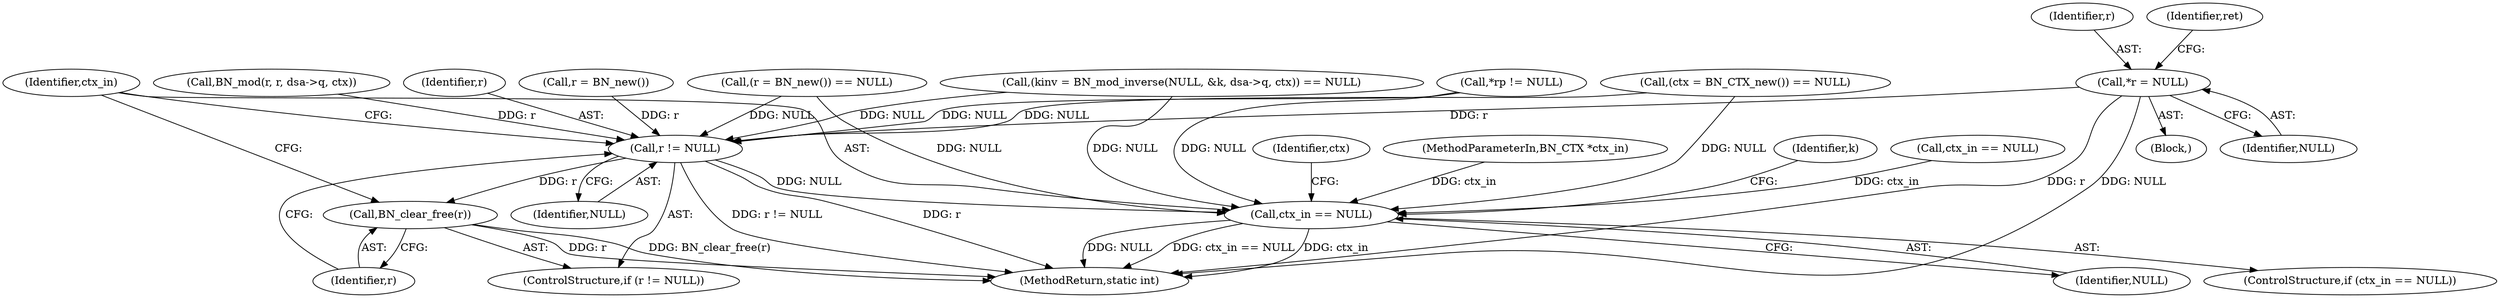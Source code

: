 digraph "0_openssl_43e6a58d4991a451daf4891ff05a48735df871ac@pointer" {
"1000120" [label="(Call,*r = NULL)"];
"1000391" [label="(Call,r != NULL)"];
"1000394" [label="(Call,BN_clear_free(r))"];
"1000397" [label="(Call,ctx_in == NULL)"];
"1000395" [label="(Identifier,r)"];
"1000121" [label="(Identifier,r)"];
"1000368" [label="(Call,*rp != NULL)"];
"1000416" [label="(MethodReturn,static int)"];
"1000181" [label="(Call,r = BN_new())"];
"1000401" [label="(Identifier,ctx)"];
"1000330" [label="(Call,BN_mod(r, r, dsa->q, ctx))"];
"1000122" [label="(Identifier,NULL)"];
"1000127" [label="(Identifier,ret)"];
"1000396" [label="(ControlStructure,if (ctx_in == NULL))"];
"1000394" [label="(Call,BN_clear_free(r))"];
"1000107" [label="(MethodParameterIn,BN_CTX *ctx_in)"];
"1000397" [label="(Call,ctx_in == NULL)"];
"1000399" [label="(Identifier,NULL)"];
"1000404" [label="(Identifier,k)"];
"1000169" [label="(Call,(ctx = BN_CTX_new()) == NULL)"];
"1000398" [label="(Identifier,ctx_in)"];
"1000120" [label="(Call,*r = NULL)"];
"1000390" [label="(ControlStructure,if (r != NULL))"];
"1000393" [label="(Identifier,NULL)"];
"1000392" [label="(Identifier,r)"];
"1000180" [label="(Call,(r = BN_new()) == NULL)"];
"1000164" [label="(Call,ctx_in == NULL)"];
"1000339" [label="(Call,(kinv = BN_mod_inverse(NULL, &k, dsa->q, ctx)) == NULL)"];
"1000391" [label="(Call,r != NULL)"];
"1000110" [label="(Block,)"];
"1000120" -> "1000110"  [label="AST: "];
"1000120" -> "1000122"  [label="CFG: "];
"1000121" -> "1000120"  [label="AST: "];
"1000122" -> "1000120"  [label="AST: "];
"1000127" -> "1000120"  [label="CFG: "];
"1000120" -> "1000416"  [label="DDG: r"];
"1000120" -> "1000416"  [label="DDG: NULL"];
"1000120" -> "1000391"  [label="DDG: r"];
"1000391" -> "1000390"  [label="AST: "];
"1000391" -> "1000393"  [label="CFG: "];
"1000392" -> "1000391"  [label="AST: "];
"1000393" -> "1000391"  [label="AST: "];
"1000395" -> "1000391"  [label="CFG: "];
"1000398" -> "1000391"  [label="CFG: "];
"1000391" -> "1000416"  [label="DDG: r"];
"1000391" -> "1000416"  [label="DDG: r != NULL"];
"1000181" -> "1000391"  [label="DDG: r"];
"1000330" -> "1000391"  [label="DDG: r"];
"1000180" -> "1000391"  [label="DDG: NULL"];
"1000339" -> "1000391"  [label="DDG: NULL"];
"1000169" -> "1000391"  [label="DDG: NULL"];
"1000368" -> "1000391"  [label="DDG: NULL"];
"1000391" -> "1000394"  [label="DDG: r"];
"1000391" -> "1000397"  [label="DDG: NULL"];
"1000394" -> "1000390"  [label="AST: "];
"1000394" -> "1000395"  [label="CFG: "];
"1000395" -> "1000394"  [label="AST: "];
"1000398" -> "1000394"  [label="CFG: "];
"1000394" -> "1000416"  [label="DDG: BN_clear_free(r)"];
"1000394" -> "1000416"  [label="DDG: r"];
"1000397" -> "1000396"  [label="AST: "];
"1000397" -> "1000399"  [label="CFG: "];
"1000398" -> "1000397"  [label="AST: "];
"1000399" -> "1000397"  [label="AST: "];
"1000401" -> "1000397"  [label="CFG: "];
"1000404" -> "1000397"  [label="CFG: "];
"1000397" -> "1000416"  [label="DDG: ctx_in == NULL"];
"1000397" -> "1000416"  [label="DDG: ctx_in"];
"1000397" -> "1000416"  [label="DDG: NULL"];
"1000164" -> "1000397"  [label="DDG: ctx_in"];
"1000107" -> "1000397"  [label="DDG: ctx_in"];
"1000180" -> "1000397"  [label="DDG: NULL"];
"1000339" -> "1000397"  [label="DDG: NULL"];
"1000169" -> "1000397"  [label="DDG: NULL"];
"1000368" -> "1000397"  [label="DDG: NULL"];
}
